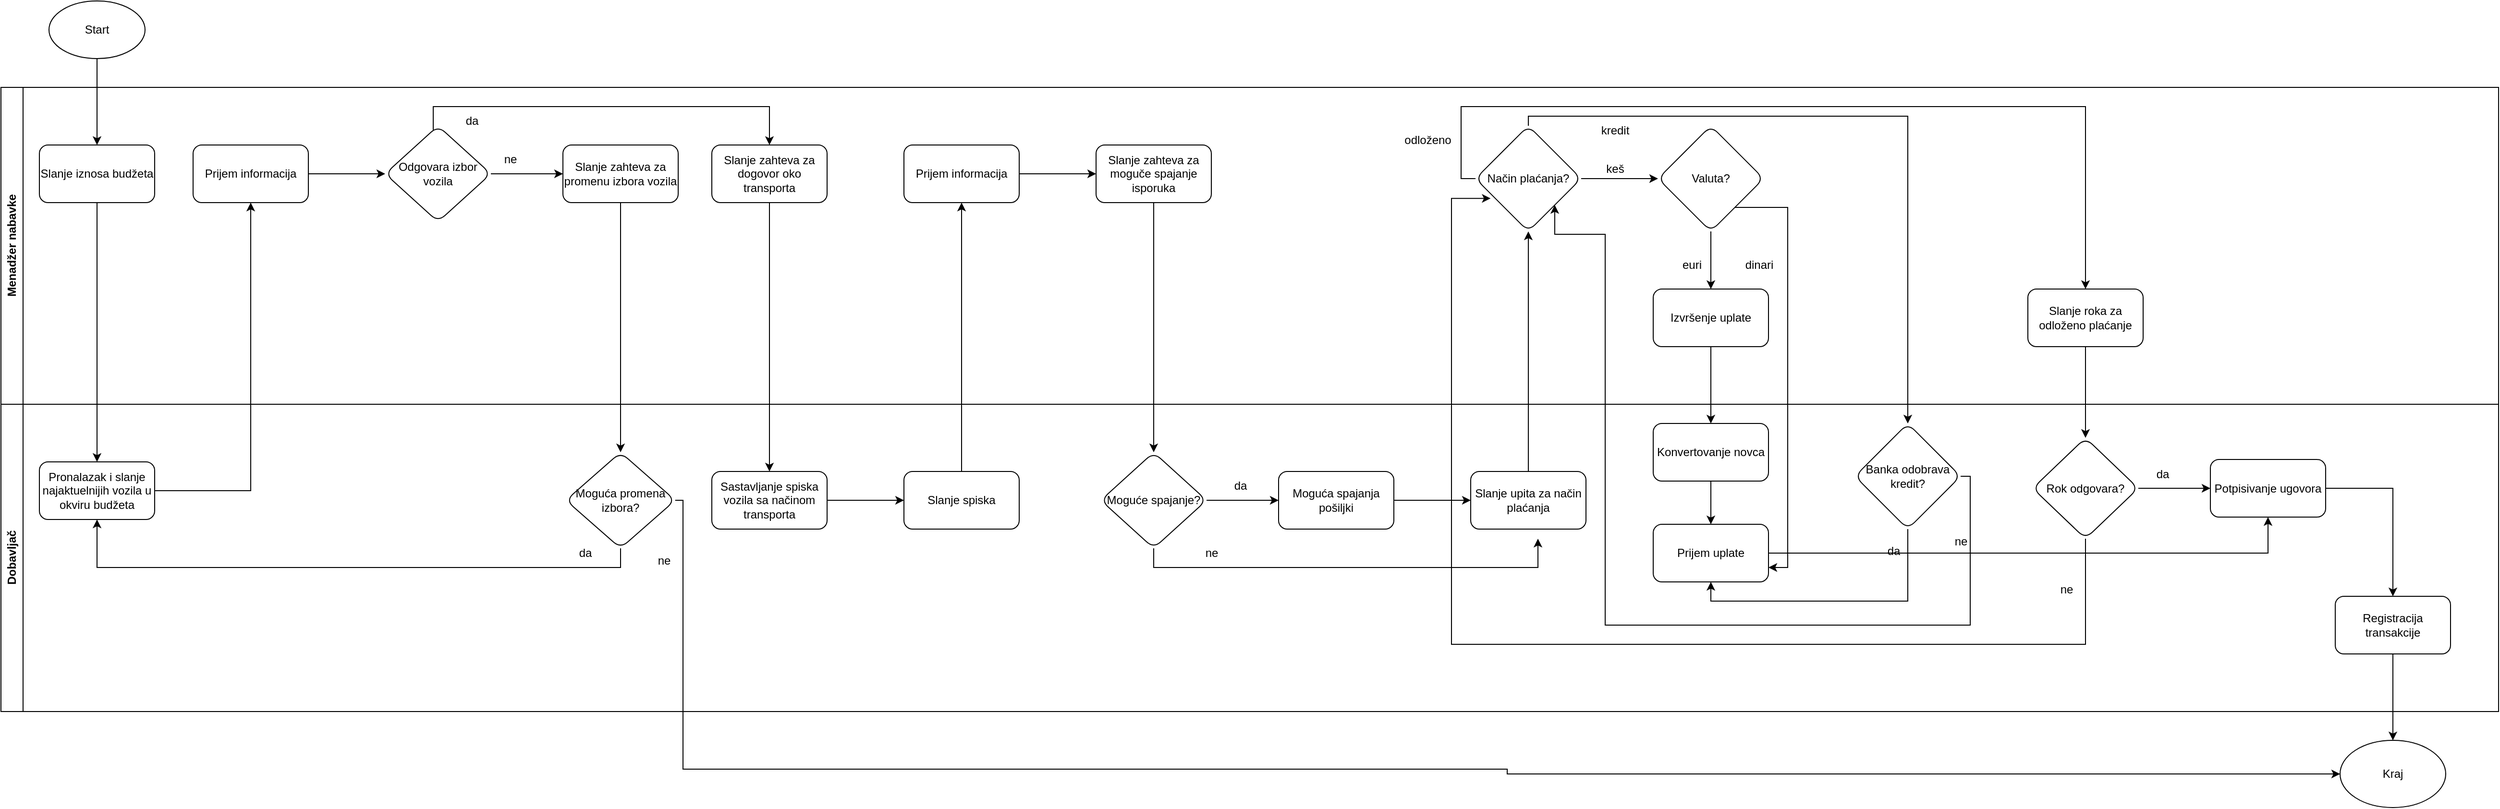 <mxfile version="25.0.3">
  <diagram name="Page-1" id="4PKsvkbiUTpxi2lQglDV">
    <mxGraphModel dx="1635" dy="2036" grid="1" gridSize="10" guides="1" tooltips="1" connect="1" arrows="1" fold="1" page="1" pageScale="1" pageWidth="850" pageHeight="1100" math="0" shadow="0">
      <root>
        <mxCell id="0" />
        <mxCell id="1" parent="0" />
        <mxCell id="obB-HazjSI4sieli9A24-1" value="Menadžer nabavke" style="swimlane;horizontal=0;whiteSpace=wrap;html=1;" vertex="1" parent="1">
          <mxGeometry x="70" y="30" width="2600" height="330" as="geometry" />
        </mxCell>
        <mxCell id="obB-HazjSI4sieli9A24-4" value="Slanje iznosa budžeta" style="rounded=1;whiteSpace=wrap;html=1;" vertex="1" parent="obB-HazjSI4sieli9A24-1">
          <mxGeometry x="40" y="60" width="120" height="60" as="geometry" />
        </mxCell>
        <mxCell id="obB-HazjSI4sieli9A24-13" value="" style="edgeStyle=orthogonalEdgeStyle;rounded=0;orthogonalLoop=1;jettySize=auto;html=1;" edge="1" parent="obB-HazjSI4sieli9A24-1" source="obB-HazjSI4sieli9A24-8" target="obB-HazjSI4sieli9A24-12">
          <mxGeometry relative="1" as="geometry" />
        </mxCell>
        <mxCell id="obB-HazjSI4sieli9A24-8" value="Prijem informacija" style="whiteSpace=wrap;html=1;rounded=1;" vertex="1" parent="obB-HazjSI4sieli9A24-1">
          <mxGeometry x="200" y="60" width="120" height="60" as="geometry" />
        </mxCell>
        <mxCell id="obB-HazjSI4sieli9A24-17" value="" style="edgeStyle=orthogonalEdgeStyle;rounded=0;orthogonalLoop=1;jettySize=auto;html=1;" edge="1" parent="obB-HazjSI4sieli9A24-1" source="obB-HazjSI4sieli9A24-12" target="obB-HazjSI4sieli9A24-16">
          <mxGeometry relative="1" as="geometry" />
        </mxCell>
        <mxCell id="obB-HazjSI4sieli9A24-29" style="edgeStyle=orthogonalEdgeStyle;rounded=0;orthogonalLoop=1;jettySize=auto;html=1;entryX=0.5;entryY=0;entryDx=0;entryDy=0;" edge="1" parent="obB-HazjSI4sieli9A24-1" source="obB-HazjSI4sieli9A24-12" target="obB-HazjSI4sieli9A24-28">
          <mxGeometry relative="1" as="geometry">
            <Array as="points">
              <mxPoint x="450" y="20" />
              <mxPoint x="800" y="20" />
            </Array>
          </mxGeometry>
        </mxCell>
        <mxCell id="obB-HazjSI4sieli9A24-12" value="Odgovara izbor vozila" style="rhombus;whiteSpace=wrap;html=1;rounded=1;" vertex="1" parent="obB-HazjSI4sieli9A24-1">
          <mxGeometry x="400" y="40" width="110" height="100" as="geometry" />
        </mxCell>
        <mxCell id="obB-HazjSI4sieli9A24-16" value="Slanje zahteva za promenu izbora vozila" style="whiteSpace=wrap;html=1;rounded=1;" vertex="1" parent="obB-HazjSI4sieli9A24-1">
          <mxGeometry x="585" y="60" width="120" height="60" as="geometry" />
        </mxCell>
        <mxCell id="obB-HazjSI4sieli9A24-28" value="Slanje zahteva za dogovor oko transporta" style="whiteSpace=wrap;html=1;rounded=1;" vertex="1" parent="obB-HazjSI4sieli9A24-1">
          <mxGeometry x="740" y="60" width="120" height="60" as="geometry" />
        </mxCell>
        <mxCell id="obB-HazjSI4sieli9A24-38" value="" style="edgeStyle=orthogonalEdgeStyle;rounded=0;orthogonalLoop=1;jettySize=auto;html=1;" edge="1" parent="obB-HazjSI4sieli9A24-1" source="obB-HazjSI4sieli9A24-35" target="obB-HazjSI4sieli9A24-37">
          <mxGeometry relative="1" as="geometry" />
        </mxCell>
        <mxCell id="obB-HazjSI4sieli9A24-35" value="Prijem informacija" style="whiteSpace=wrap;html=1;rounded=1;" vertex="1" parent="obB-HazjSI4sieli9A24-1">
          <mxGeometry x="940" y="60" width="120" height="60" as="geometry" />
        </mxCell>
        <mxCell id="obB-HazjSI4sieli9A24-37" value="Slanje zahteva za moguče spajanje isporuka" style="whiteSpace=wrap;html=1;rounded=1;" vertex="1" parent="obB-HazjSI4sieli9A24-1">
          <mxGeometry x="1140" y="60" width="120" height="60" as="geometry" />
        </mxCell>
        <mxCell id="obB-HazjSI4sieli9A24-51" value="" style="edgeStyle=orthogonalEdgeStyle;rounded=0;orthogonalLoop=1;jettySize=auto;html=1;" edge="1" parent="obB-HazjSI4sieli9A24-1" source="obB-HazjSI4sieli9A24-45" target="obB-HazjSI4sieli9A24-50">
          <mxGeometry relative="1" as="geometry" />
        </mxCell>
        <mxCell id="obB-HazjSI4sieli9A24-45" value="Način plaćanja?" style="rhombus;whiteSpace=wrap;html=1;rounded=1;" vertex="1" parent="obB-HazjSI4sieli9A24-1">
          <mxGeometry x="1535" y="40" width="110" height="110" as="geometry" />
        </mxCell>
        <mxCell id="obB-HazjSI4sieli9A24-54" value="" style="edgeStyle=orthogonalEdgeStyle;rounded=0;orthogonalLoop=1;jettySize=auto;html=1;" edge="1" parent="obB-HazjSI4sieli9A24-1" source="obB-HazjSI4sieli9A24-50" target="obB-HazjSI4sieli9A24-53">
          <mxGeometry relative="1" as="geometry" />
        </mxCell>
        <mxCell id="obB-HazjSI4sieli9A24-50" value="Valuta?" style="rhombus;whiteSpace=wrap;html=1;rounded=1;" vertex="1" parent="obB-HazjSI4sieli9A24-1">
          <mxGeometry x="1725" y="40" width="110" height="110" as="geometry" />
        </mxCell>
        <mxCell id="obB-HazjSI4sieli9A24-30" value="da" style="text;html=1;align=center;verticalAlign=middle;resizable=0;points=[];autosize=1;strokeColor=none;fillColor=none;" vertex="1" parent="obB-HazjSI4sieli9A24-1">
          <mxGeometry x="470" y="20" width="40" height="30" as="geometry" />
        </mxCell>
        <mxCell id="obB-HazjSI4sieli9A24-19" value="ne" style="text;html=1;align=center;verticalAlign=middle;resizable=0;points=[];autosize=1;strokeColor=none;fillColor=none;" vertex="1" parent="obB-HazjSI4sieli9A24-1">
          <mxGeometry x="510" y="60" width="40" height="30" as="geometry" />
        </mxCell>
        <mxCell id="obB-HazjSI4sieli9A24-52" value="keš" style="text;html=1;align=center;verticalAlign=middle;resizable=0;points=[];autosize=1;strokeColor=none;fillColor=none;" vertex="1" parent="obB-HazjSI4sieli9A24-1">
          <mxGeometry x="1660" y="70" width="40" height="30" as="geometry" />
        </mxCell>
        <mxCell id="obB-HazjSI4sieli9A24-53" value="Izvršenje uplate" style="whiteSpace=wrap;html=1;rounded=1;" vertex="1" parent="obB-HazjSI4sieli9A24-1">
          <mxGeometry x="1720" y="210" width="120" height="60" as="geometry" />
        </mxCell>
        <mxCell id="obB-HazjSI4sieli9A24-60" value="euri" style="text;html=1;align=center;verticalAlign=middle;resizable=0;points=[];autosize=1;strokeColor=none;fillColor=none;" vertex="1" parent="obB-HazjSI4sieli9A24-1">
          <mxGeometry x="1740" y="170" width="40" height="30" as="geometry" />
        </mxCell>
        <mxCell id="obB-HazjSI4sieli9A24-62" value="dinari" style="text;html=1;align=center;verticalAlign=middle;resizable=0;points=[];autosize=1;strokeColor=none;fillColor=none;" vertex="1" parent="obB-HazjSI4sieli9A24-1">
          <mxGeometry x="1805" y="170" width="50" height="30" as="geometry" />
        </mxCell>
        <mxCell id="obB-HazjSI4sieli9A24-75" value="odloženo" style="text;html=1;align=center;verticalAlign=middle;resizable=0;points=[];autosize=1;strokeColor=none;fillColor=none;" vertex="1" parent="obB-HazjSI4sieli9A24-1">
          <mxGeometry x="1450" y="40" width="70" height="30" as="geometry" />
        </mxCell>
        <mxCell id="obB-HazjSI4sieli9A24-73" value="Slanje roka za odloženo plaćanje" style="rounded=1;whiteSpace=wrap;html=1;" vertex="1" parent="obB-HazjSI4sieli9A24-1">
          <mxGeometry x="2110" y="210" width="120" height="60" as="geometry" />
        </mxCell>
        <mxCell id="obB-HazjSI4sieli9A24-74" style="edgeStyle=orthogonalEdgeStyle;rounded=0;orthogonalLoop=1;jettySize=auto;html=1;entryX=0.5;entryY=0;entryDx=0;entryDy=0;" edge="1" parent="obB-HazjSI4sieli9A24-1" source="obB-HazjSI4sieli9A24-45" target="obB-HazjSI4sieli9A24-73">
          <mxGeometry relative="1" as="geometry">
            <Array as="points">
              <mxPoint x="1520" y="95" />
              <mxPoint x="1520" y="20" />
              <mxPoint x="2170" y="20" />
            </Array>
          </mxGeometry>
        </mxCell>
        <mxCell id="obB-HazjSI4sieli9A24-71" value="kredit" style="text;html=1;align=center;verticalAlign=middle;resizable=0;points=[];autosize=1;strokeColor=none;fillColor=none;" vertex="1" parent="obB-HazjSI4sieli9A24-1">
          <mxGeometry x="1655" y="30" width="50" height="30" as="geometry" />
        </mxCell>
        <mxCell id="obB-HazjSI4sieli9A24-2" value="Dobavljač" style="swimlane;horizontal=0;whiteSpace=wrap;html=1;" vertex="1" parent="1">
          <mxGeometry x="70" y="360" width="2600" height="320" as="geometry" />
        </mxCell>
        <mxCell id="obB-HazjSI4sieli9A24-6" value="Pronalazak i slanje najaktuelnijih vozila u okviru budžeta" style="rounded=1;whiteSpace=wrap;html=1;" vertex="1" parent="obB-HazjSI4sieli9A24-2">
          <mxGeometry x="40" y="60" width="120" height="60" as="geometry" />
        </mxCell>
        <mxCell id="obB-HazjSI4sieli9A24-26" style="edgeStyle=orthogonalEdgeStyle;rounded=0;orthogonalLoop=1;jettySize=auto;html=1;entryX=0.5;entryY=1;entryDx=0;entryDy=0;" edge="1" parent="obB-HazjSI4sieli9A24-2" source="obB-HazjSI4sieli9A24-24" target="obB-HazjSI4sieli9A24-6">
          <mxGeometry relative="1" as="geometry">
            <Array as="points">
              <mxPoint x="645" y="170" />
              <mxPoint x="100" y="170" />
            </Array>
          </mxGeometry>
        </mxCell>
        <mxCell id="obB-HazjSI4sieli9A24-24" value="Moguća promena izbora?" style="rhombus;whiteSpace=wrap;html=1;rounded=1;" vertex="1" parent="obB-HazjSI4sieli9A24-2">
          <mxGeometry x="588.13" y="50" width="113.75" height="100" as="geometry" />
        </mxCell>
        <mxCell id="obB-HazjSI4sieli9A24-27" value="da" style="text;html=1;align=center;verticalAlign=middle;resizable=0;points=[];autosize=1;strokeColor=none;fillColor=none;" vertex="1" parent="obB-HazjSI4sieli9A24-2">
          <mxGeometry x="588.13" y="140" width="40" height="30" as="geometry" />
        </mxCell>
        <mxCell id="obB-HazjSI4sieli9A24-34" value="" style="edgeStyle=orthogonalEdgeStyle;rounded=0;orthogonalLoop=1;jettySize=auto;html=1;" edge="1" parent="obB-HazjSI4sieli9A24-2" source="obB-HazjSI4sieli9A24-31" target="obB-HazjSI4sieli9A24-33">
          <mxGeometry relative="1" as="geometry" />
        </mxCell>
        <mxCell id="obB-HazjSI4sieli9A24-31" value="Sastavljanje spiska vozila sa načinom transporta" style="whiteSpace=wrap;html=1;rounded=1;" vertex="1" parent="obB-HazjSI4sieli9A24-2">
          <mxGeometry x="740" y="70" width="120" height="60" as="geometry" />
        </mxCell>
        <mxCell id="obB-HazjSI4sieli9A24-33" value="Slanje spiska" style="whiteSpace=wrap;html=1;rounded=1;" vertex="1" parent="obB-HazjSI4sieli9A24-2">
          <mxGeometry x="940" y="70" width="120" height="60" as="geometry" />
        </mxCell>
        <mxCell id="obB-HazjSI4sieli9A24-42" value="" style="edgeStyle=orthogonalEdgeStyle;rounded=0;orthogonalLoop=1;jettySize=auto;html=1;" edge="1" parent="obB-HazjSI4sieli9A24-2" source="obB-HazjSI4sieli9A24-39" target="obB-HazjSI4sieli9A24-41">
          <mxGeometry relative="1" as="geometry" />
        </mxCell>
        <mxCell id="obB-HazjSI4sieli9A24-48" style="edgeStyle=orthogonalEdgeStyle;rounded=0;orthogonalLoop=1;jettySize=auto;html=1;" edge="1" parent="obB-HazjSI4sieli9A24-2" source="obB-HazjSI4sieli9A24-39">
          <mxGeometry relative="1" as="geometry">
            <mxPoint x="1600" y="140" as="targetPoint" />
            <Array as="points">
              <mxPoint x="1200" y="170" />
              <mxPoint x="1600" y="170" />
            </Array>
          </mxGeometry>
        </mxCell>
        <mxCell id="obB-HazjSI4sieli9A24-39" value="Moguće spajanje?" style="rhombus;whiteSpace=wrap;html=1;rounded=1;" vertex="1" parent="obB-HazjSI4sieli9A24-2">
          <mxGeometry x="1145" y="50" width="110" height="100" as="geometry" />
        </mxCell>
        <mxCell id="obB-HazjSI4sieli9A24-44" value="" style="edgeStyle=orthogonalEdgeStyle;rounded=0;orthogonalLoop=1;jettySize=auto;html=1;" edge="1" parent="obB-HazjSI4sieli9A24-2" source="obB-HazjSI4sieli9A24-41" target="obB-HazjSI4sieli9A24-43">
          <mxGeometry relative="1" as="geometry" />
        </mxCell>
        <mxCell id="obB-HazjSI4sieli9A24-41" value="Moguća spajanja pošiljki" style="whiteSpace=wrap;html=1;rounded=1;" vertex="1" parent="obB-HazjSI4sieli9A24-2">
          <mxGeometry x="1330" y="70" width="120" height="60" as="geometry" />
        </mxCell>
        <mxCell id="obB-HazjSI4sieli9A24-43" value="Slanje upita za način plaćanja" style="whiteSpace=wrap;html=1;rounded=1;" vertex="1" parent="obB-HazjSI4sieli9A24-2">
          <mxGeometry x="1530" y="70" width="120" height="60" as="geometry" />
        </mxCell>
        <mxCell id="obB-HazjSI4sieli9A24-47" value="da" style="text;html=1;align=center;verticalAlign=middle;resizable=0;points=[];autosize=1;strokeColor=none;fillColor=none;" vertex="1" parent="obB-HazjSI4sieli9A24-2">
          <mxGeometry x="1270" y="70" width="40" height="30" as="geometry" />
        </mxCell>
        <mxCell id="obB-HazjSI4sieli9A24-49" value="ne" style="text;html=1;align=center;verticalAlign=middle;resizable=0;points=[];autosize=1;strokeColor=none;fillColor=none;" vertex="1" parent="obB-HazjSI4sieli9A24-2">
          <mxGeometry x="1240" y="140" width="40" height="30" as="geometry" />
        </mxCell>
        <mxCell id="obB-HazjSI4sieli9A24-83" style="edgeStyle=orthogonalEdgeStyle;rounded=0;orthogonalLoop=1;jettySize=auto;html=1;entryX=0.5;entryY=1;entryDx=0;entryDy=0;" edge="1" parent="obB-HazjSI4sieli9A24-2" source="obB-HazjSI4sieli9A24-55" target="obB-HazjSI4sieli9A24-80">
          <mxGeometry relative="1" as="geometry" />
        </mxCell>
        <mxCell id="obB-HazjSI4sieli9A24-55" value="Prijem uplate" style="whiteSpace=wrap;html=1;rounded=1;" vertex="1" parent="obB-HazjSI4sieli9A24-2">
          <mxGeometry x="1720" y="125" width="120" height="60" as="geometry" />
        </mxCell>
        <mxCell id="obB-HazjSI4sieli9A24-59" value="" style="edgeStyle=orthogonalEdgeStyle;rounded=0;orthogonalLoop=1;jettySize=auto;html=1;" edge="1" parent="obB-HazjSI4sieli9A24-2" source="obB-HazjSI4sieli9A24-57" target="obB-HazjSI4sieli9A24-55">
          <mxGeometry relative="1" as="geometry" />
        </mxCell>
        <mxCell id="obB-HazjSI4sieli9A24-57" value="Konvertovanje novca" style="rounded=1;whiteSpace=wrap;html=1;" vertex="1" parent="obB-HazjSI4sieli9A24-2">
          <mxGeometry x="1720" y="20" width="120" height="60" as="geometry" />
        </mxCell>
        <mxCell id="obB-HazjSI4sieli9A24-67" style="edgeStyle=orthogonalEdgeStyle;rounded=0;orthogonalLoop=1;jettySize=auto;html=1;entryX=0.5;entryY=1;entryDx=0;entryDy=0;" edge="1" parent="obB-HazjSI4sieli9A24-2" source="obB-HazjSI4sieli9A24-64" target="obB-HazjSI4sieli9A24-55">
          <mxGeometry relative="1" as="geometry">
            <Array as="points">
              <mxPoint x="1985" y="205" />
              <mxPoint x="1780" y="205" />
            </Array>
          </mxGeometry>
        </mxCell>
        <mxCell id="obB-HazjSI4sieli9A24-64" value="Banka odobrava kredit?" style="rhombus;whiteSpace=wrap;html=1;rounded=1;" vertex="1" parent="obB-HazjSI4sieli9A24-2">
          <mxGeometry x="1930" y="20" width="110" height="110" as="geometry" />
        </mxCell>
        <mxCell id="obB-HazjSI4sieli9A24-78" value="Rok odgovara?" style="rhombus;whiteSpace=wrap;html=1;rounded=1;" vertex="1" parent="obB-HazjSI4sieli9A24-2">
          <mxGeometry x="2115" y="35" width="110" height="105" as="geometry" />
        </mxCell>
        <mxCell id="obB-HazjSI4sieli9A24-80" value="Potpisivanje ugovora" style="rounded=1;whiteSpace=wrap;html=1;" vertex="1" parent="obB-HazjSI4sieli9A24-2">
          <mxGeometry x="2300" y="57.5" width="120" height="60" as="geometry" />
        </mxCell>
        <mxCell id="obB-HazjSI4sieli9A24-82" style="edgeStyle=orthogonalEdgeStyle;rounded=0;orthogonalLoop=1;jettySize=auto;html=1;entryX=0;entryY=0.5;entryDx=0;entryDy=0;" edge="1" parent="obB-HazjSI4sieli9A24-2" source="obB-HazjSI4sieli9A24-78" target="obB-HazjSI4sieli9A24-80">
          <mxGeometry relative="1" as="geometry" />
        </mxCell>
        <mxCell id="obB-HazjSI4sieli9A24-5" value="" style="edgeStyle=orthogonalEdgeStyle;rounded=0;orthogonalLoop=1;jettySize=auto;html=1;" edge="1" parent="1" source="obB-HazjSI4sieli9A24-3" target="obB-HazjSI4sieli9A24-4">
          <mxGeometry relative="1" as="geometry" />
        </mxCell>
        <mxCell id="obB-HazjSI4sieli9A24-3" value="Start" style="ellipse;whiteSpace=wrap;html=1;" vertex="1" parent="1">
          <mxGeometry x="120" y="-60" width="100" height="60" as="geometry" />
        </mxCell>
        <mxCell id="obB-HazjSI4sieli9A24-7" style="edgeStyle=orthogonalEdgeStyle;rounded=0;orthogonalLoop=1;jettySize=auto;html=1;entryX=0.5;entryY=0;entryDx=0;entryDy=0;" edge="1" parent="1" source="obB-HazjSI4sieli9A24-4" target="obB-HazjSI4sieli9A24-6">
          <mxGeometry relative="1" as="geometry" />
        </mxCell>
        <mxCell id="obB-HazjSI4sieli9A24-9" value="" style="edgeStyle=orthogonalEdgeStyle;rounded=0;orthogonalLoop=1;jettySize=auto;html=1;" edge="1" parent="1" source="obB-HazjSI4sieli9A24-6" target="obB-HazjSI4sieli9A24-8">
          <mxGeometry relative="1" as="geometry" />
        </mxCell>
        <mxCell id="obB-HazjSI4sieli9A24-25" value="" style="edgeStyle=orthogonalEdgeStyle;rounded=0;orthogonalLoop=1;jettySize=auto;html=1;" edge="1" parent="1" source="obB-HazjSI4sieli9A24-16" target="obB-HazjSI4sieli9A24-24">
          <mxGeometry relative="1" as="geometry" />
        </mxCell>
        <mxCell id="obB-HazjSI4sieli9A24-32" style="edgeStyle=orthogonalEdgeStyle;rounded=0;orthogonalLoop=1;jettySize=auto;html=1;entryX=0.5;entryY=0;entryDx=0;entryDy=0;" edge="1" parent="1" source="obB-HazjSI4sieli9A24-28" target="obB-HazjSI4sieli9A24-31">
          <mxGeometry relative="1" as="geometry" />
        </mxCell>
        <mxCell id="obB-HazjSI4sieli9A24-36" style="edgeStyle=orthogonalEdgeStyle;rounded=0;orthogonalLoop=1;jettySize=auto;html=1;" edge="1" parent="1" source="obB-HazjSI4sieli9A24-33" target="obB-HazjSI4sieli9A24-35">
          <mxGeometry relative="1" as="geometry" />
        </mxCell>
        <mxCell id="obB-HazjSI4sieli9A24-40" value="" style="edgeStyle=orthogonalEdgeStyle;rounded=0;orthogonalLoop=1;jettySize=auto;html=1;" edge="1" parent="1" source="obB-HazjSI4sieli9A24-37" target="obB-HazjSI4sieli9A24-39">
          <mxGeometry relative="1" as="geometry" />
        </mxCell>
        <mxCell id="obB-HazjSI4sieli9A24-46" value="" style="edgeStyle=orthogonalEdgeStyle;rounded=0;orthogonalLoop=1;jettySize=auto;html=1;" edge="1" parent="1" source="obB-HazjSI4sieli9A24-43" target="obB-HazjSI4sieli9A24-45">
          <mxGeometry relative="1" as="geometry" />
        </mxCell>
        <mxCell id="obB-HazjSI4sieli9A24-58" value="" style="edgeStyle=orthogonalEdgeStyle;rounded=0;orthogonalLoop=1;jettySize=auto;html=1;" edge="1" parent="1" source="obB-HazjSI4sieli9A24-53" target="obB-HazjSI4sieli9A24-57">
          <mxGeometry relative="1" as="geometry" />
        </mxCell>
        <mxCell id="obB-HazjSI4sieli9A24-61" style="edgeStyle=orthogonalEdgeStyle;rounded=0;orthogonalLoop=1;jettySize=auto;html=1;entryX=1;entryY=0.75;entryDx=0;entryDy=0;" edge="1" parent="1" source="obB-HazjSI4sieli9A24-50" target="obB-HazjSI4sieli9A24-55">
          <mxGeometry relative="1" as="geometry">
            <Array as="points">
              <mxPoint x="1930" y="155" />
              <mxPoint x="1930" y="530" />
            </Array>
          </mxGeometry>
        </mxCell>
        <mxCell id="obB-HazjSI4sieli9A24-68" value="da" style="text;html=1;align=center;verticalAlign=middle;resizable=0;points=[];autosize=1;strokeColor=none;fillColor=none;" vertex="1" parent="1">
          <mxGeometry x="2020" y="498" width="40" height="30" as="geometry" />
        </mxCell>
        <mxCell id="obB-HazjSI4sieli9A24-69" style="edgeStyle=orthogonalEdgeStyle;rounded=0;orthogonalLoop=1;jettySize=auto;html=1;entryX=1;entryY=1;entryDx=0;entryDy=0;" edge="1" parent="1" source="obB-HazjSI4sieli9A24-64" target="obB-HazjSI4sieli9A24-45">
          <mxGeometry relative="1" as="geometry">
            <Array as="points">
              <mxPoint x="2120" y="435" />
              <mxPoint x="2120" y="590" />
              <mxPoint x="1740" y="590" />
              <mxPoint x="1740" y="183" />
            </Array>
          </mxGeometry>
        </mxCell>
        <mxCell id="obB-HazjSI4sieli9A24-70" value="ne" style="text;html=1;align=center;verticalAlign=middle;resizable=0;points=[];autosize=1;strokeColor=none;fillColor=none;" vertex="1" parent="1">
          <mxGeometry x="2090" y="488" width="40" height="30" as="geometry" />
        </mxCell>
        <mxCell id="obB-HazjSI4sieli9A24-79" value="" style="edgeStyle=orthogonalEdgeStyle;rounded=0;orthogonalLoop=1;jettySize=auto;html=1;" edge="1" parent="1" source="obB-HazjSI4sieli9A24-73" target="obB-HazjSI4sieli9A24-78">
          <mxGeometry relative="1" as="geometry" />
        </mxCell>
        <mxCell id="obB-HazjSI4sieli9A24-84" value="da" style="text;html=1;align=center;verticalAlign=middle;resizable=0;points=[];autosize=1;strokeColor=none;fillColor=none;" vertex="1" parent="1">
          <mxGeometry x="2300" y="418" width="40" height="30" as="geometry" />
        </mxCell>
        <mxCell id="obB-HazjSI4sieli9A24-85" style="edgeStyle=orthogonalEdgeStyle;rounded=0;orthogonalLoop=1;jettySize=auto;html=1;entryX=0.143;entryY=0.687;entryDx=0;entryDy=0;entryPerimeter=0;" edge="1" parent="1" source="obB-HazjSI4sieli9A24-78" target="obB-HazjSI4sieli9A24-45">
          <mxGeometry relative="1" as="geometry">
            <Array as="points">
              <mxPoint x="2240" y="610" />
              <mxPoint x="1580" y="610" />
              <mxPoint x="1580" y="146" />
            </Array>
          </mxGeometry>
        </mxCell>
        <mxCell id="obB-HazjSI4sieli9A24-86" value="ne" style="text;html=1;align=center;verticalAlign=middle;resizable=0;points=[];autosize=1;strokeColor=none;fillColor=none;" vertex="1" parent="1">
          <mxGeometry x="2200" y="538" width="40" height="30" as="geometry" />
        </mxCell>
        <mxCell id="obB-HazjSI4sieli9A24-90" style="edgeStyle=orthogonalEdgeStyle;rounded=0;orthogonalLoop=1;jettySize=auto;html=1;entryX=0.5;entryY=0;entryDx=0;entryDy=0;" edge="1" parent="1" source="obB-HazjSI4sieli9A24-87" target="obB-HazjSI4sieli9A24-89">
          <mxGeometry relative="1" as="geometry" />
        </mxCell>
        <mxCell id="obB-HazjSI4sieli9A24-87" value="Registracija transakcije" style="rounded=1;whiteSpace=wrap;html=1;" vertex="1" parent="1">
          <mxGeometry x="2500" y="560" width="120" height="60" as="geometry" />
        </mxCell>
        <mxCell id="obB-HazjSI4sieli9A24-88" style="edgeStyle=orthogonalEdgeStyle;rounded=0;orthogonalLoop=1;jettySize=auto;html=1;entryX=0.5;entryY=0;entryDx=0;entryDy=0;" edge="1" parent="1" source="obB-HazjSI4sieli9A24-80" target="obB-HazjSI4sieli9A24-87">
          <mxGeometry relative="1" as="geometry" />
        </mxCell>
        <mxCell id="obB-HazjSI4sieli9A24-89" value="Kraj" style="ellipse;whiteSpace=wrap;html=1;" vertex="1" parent="1">
          <mxGeometry x="2505" y="710" width="110" height="70" as="geometry" />
        </mxCell>
        <mxCell id="obB-HazjSI4sieli9A24-91" style="edgeStyle=orthogonalEdgeStyle;rounded=0;orthogonalLoop=1;jettySize=auto;html=1;entryX=0.5;entryY=0;entryDx=0;entryDy=0;" edge="1" parent="1" source="obB-HazjSI4sieli9A24-45" target="obB-HazjSI4sieli9A24-64">
          <mxGeometry relative="1" as="geometry">
            <Array as="points">
              <mxPoint x="1660" y="60" />
              <mxPoint x="2055" y="60" />
            </Array>
          </mxGeometry>
        </mxCell>
        <mxCell id="obB-HazjSI4sieli9A24-92" style="edgeStyle=orthogonalEdgeStyle;rounded=0;orthogonalLoop=1;jettySize=auto;html=1;entryX=0;entryY=0.5;entryDx=0;entryDy=0;" edge="1" parent="1" source="obB-HazjSI4sieli9A24-24" target="obB-HazjSI4sieli9A24-89">
          <mxGeometry relative="1" as="geometry">
            <Array as="points">
              <mxPoint x="780" y="460" />
              <mxPoint x="780" y="740" />
              <mxPoint x="1638" y="740" />
              <mxPoint x="1638" y="745" />
            </Array>
          </mxGeometry>
        </mxCell>
        <mxCell id="obB-HazjSI4sieli9A24-93" value="ne" style="text;html=1;align=center;verticalAlign=middle;resizable=0;points=[];autosize=1;strokeColor=none;fillColor=none;" vertex="1" parent="1">
          <mxGeometry x="740" y="508" width="40" height="30" as="geometry" />
        </mxCell>
      </root>
    </mxGraphModel>
  </diagram>
</mxfile>
